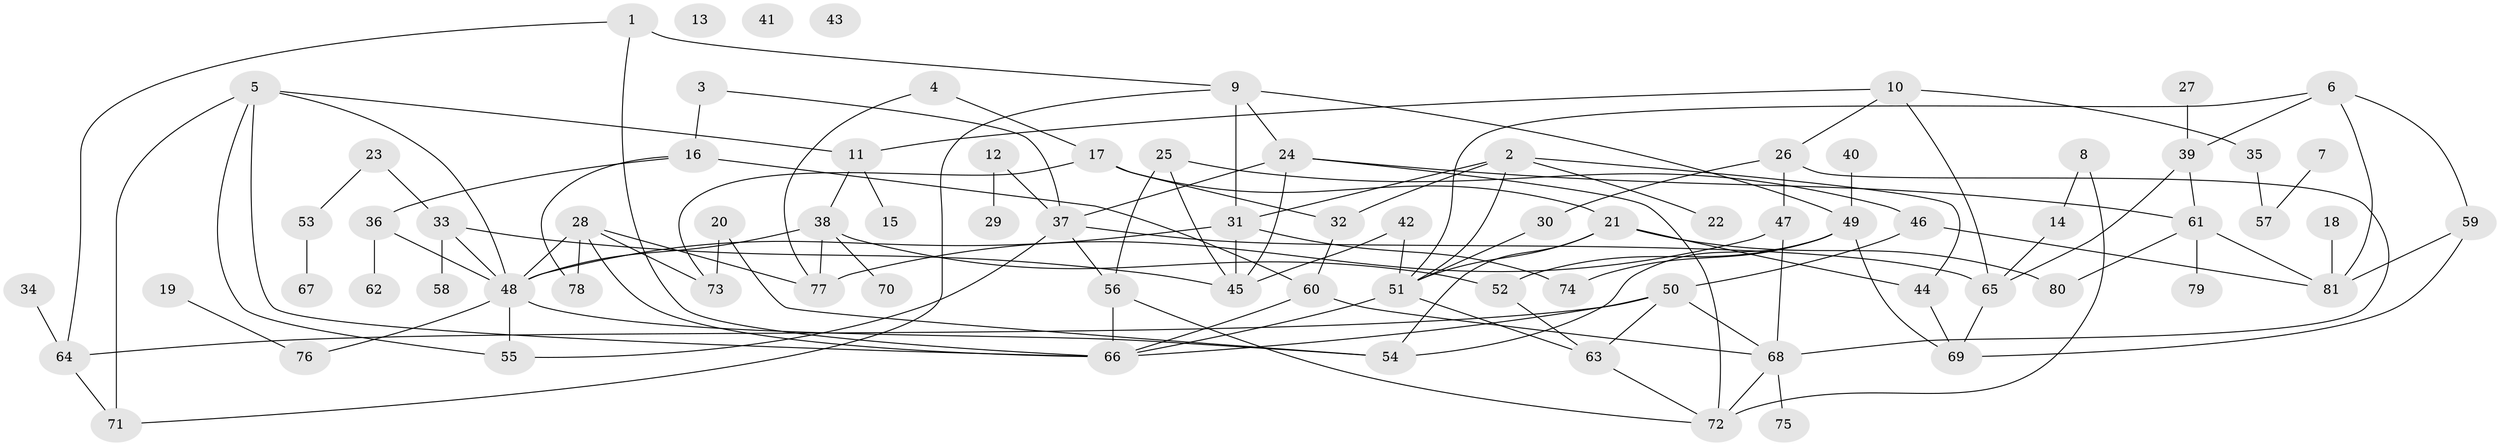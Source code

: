 // coarse degree distribution, {3: 0.1111111111111111, 4: 0.16666666666666666, 5: 0.12962962962962962, 1: 0.2222222222222222, 6: 0.1111111111111111, 2: 0.09259259259259259, 0: 0.05555555555555555, 7: 0.05555555555555555, 10: 0.018518518518518517, 9: 0.037037037037037035}
// Generated by graph-tools (version 1.1) at 2025/41/03/06/25 10:41:20]
// undirected, 81 vertices, 127 edges
graph export_dot {
graph [start="1"]
  node [color=gray90,style=filled];
  1;
  2;
  3;
  4;
  5;
  6;
  7;
  8;
  9;
  10;
  11;
  12;
  13;
  14;
  15;
  16;
  17;
  18;
  19;
  20;
  21;
  22;
  23;
  24;
  25;
  26;
  27;
  28;
  29;
  30;
  31;
  32;
  33;
  34;
  35;
  36;
  37;
  38;
  39;
  40;
  41;
  42;
  43;
  44;
  45;
  46;
  47;
  48;
  49;
  50;
  51;
  52;
  53;
  54;
  55;
  56;
  57;
  58;
  59;
  60;
  61;
  62;
  63;
  64;
  65;
  66;
  67;
  68;
  69;
  70;
  71;
  72;
  73;
  74;
  75;
  76;
  77;
  78;
  79;
  80;
  81;
  1 -- 9;
  1 -- 64;
  1 -- 66;
  2 -- 22;
  2 -- 31;
  2 -- 32;
  2 -- 44;
  2 -- 51;
  3 -- 16;
  3 -- 37;
  4 -- 17;
  4 -- 77;
  5 -- 11;
  5 -- 48;
  5 -- 55;
  5 -- 66;
  5 -- 71;
  6 -- 39;
  6 -- 51;
  6 -- 59;
  6 -- 81;
  7 -- 57;
  8 -- 14;
  8 -- 72;
  9 -- 24;
  9 -- 31;
  9 -- 49;
  9 -- 71;
  10 -- 11;
  10 -- 26;
  10 -- 35;
  10 -- 65;
  11 -- 15;
  11 -- 38;
  12 -- 29;
  12 -- 37;
  14 -- 65;
  16 -- 36;
  16 -- 60;
  16 -- 78;
  17 -- 21;
  17 -- 32;
  17 -- 73;
  18 -- 81;
  19 -- 76;
  20 -- 54;
  20 -- 73;
  21 -- 44;
  21 -- 51;
  21 -- 54;
  21 -- 80;
  23 -- 33;
  23 -- 53;
  24 -- 37;
  24 -- 45;
  24 -- 61;
  24 -- 72;
  25 -- 45;
  25 -- 46;
  25 -- 56;
  26 -- 30;
  26 -- 47;
  26 -- 68;
  27 -- 39;
  28 -- 48;
  28 -- 66;
  28 -- 73;
  28 -- 77;
  28 -- 78;
  30 -- 51;
  31 -- 45;
  31 -- 48;
  31 -- 74;
  32 -- 60;
  33 -- 45;
  33 -- 48;
  33 -- 58;
  34 -- 64;
  35 -- 57;
  36 -- 48;
  36 -- 62;
  37 -- 55;
  37 -- 56;
  37 -- 65;
  38 -- 48;
  38 -- 52;
  38 -- 70;
  38 -- 77;
  39 -- 61;
  39 -- 65;
  40 -- 49;
  42 -- 45;
  42 -- 51;
  44 -- 69;
  46 -- 50;
  46 -- 81;
  47 -- 68;
  47 -- 77;
  48 -- 54;
  48 -- 55;
  48 -- 76;
  49 -- 52;
  49 -- 54;
  49 -- 69;
  49 -- 74;
  50 -- 63;
  50 -- 64;
  50 -- 66;
  50 -- 68;
  51 -- 63;
  51 -- 66;
  52 -- 63;
  53 -- 67;
  56 -- 66;
  56 -- 72;
  59 -- 69;
  59 -- 81;
  60 -- 66;
  60 -- 68;
  61 -- 79;
  61 -- 80;
  61 -- 81;
  63 -- 72;
  64 -- 71;
  65 -- 69;
  68 -- 72;
  68 -- 75;
}
